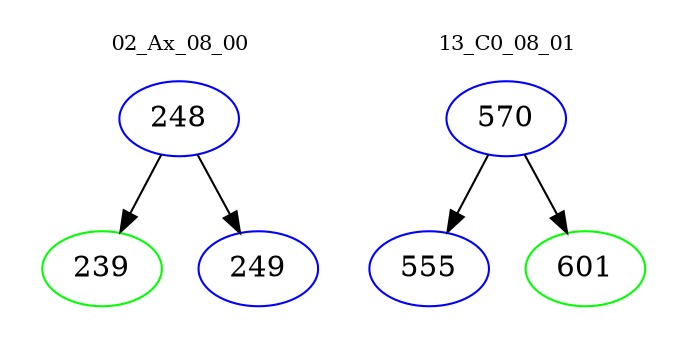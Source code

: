 digraph{
subgraph cluster_0 {
color = white
label = "02_Ax_08_00";
fontsize=10;
T0_248 [label="248", color="blue"]
T0_248 -> T0_239 [color="black"]
T0_239 [label="239", color="green"]
T0_248 -> T0_249 [color="black"]
T0_249 [label="249", color="blue"]
}
subgraph cluster_1 {
color = white
label = "13_C0_08_01";
fontsize=10;
T1_570 [label="570", color="blue"]
T1_570 -> T1_555 [color="black"]
T1_555 [label="555", color="blue"]
T1_570 -> T1_601 [color="black"]
T1_601 [label="601", color="green"]
}
}
